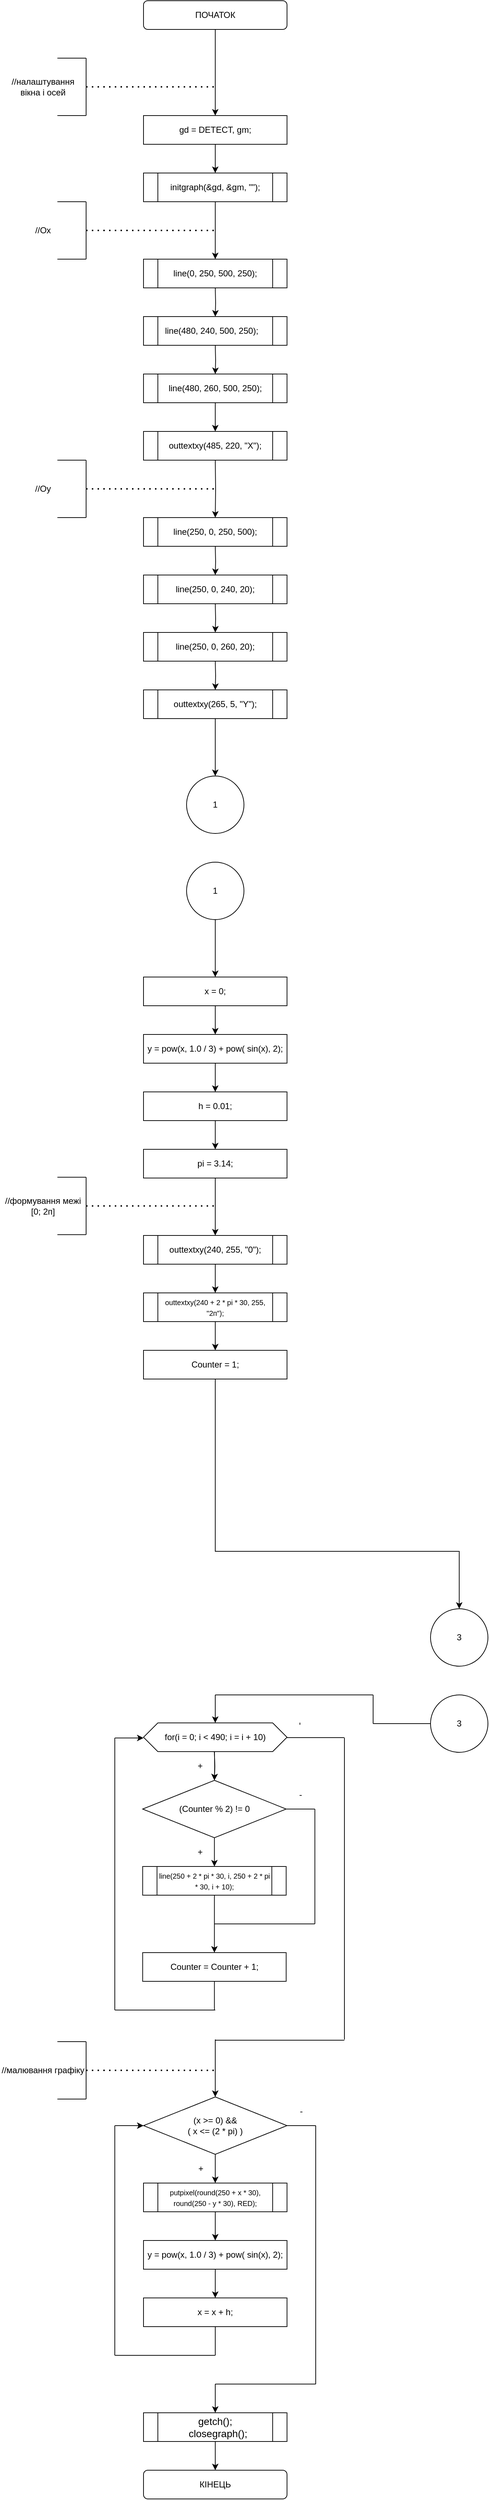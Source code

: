 <mxfile version="16.5.1" type="device"><diagram id="wjtMU99fQmnC5gO-hgIH" name="Страница 1"><mxGraphModel dx="1032" dy="662" grid="1" gridSize="10" guides="1" tooltips="1" connect="1" arrows="1" fold="1" page="1" pageScale="1" pageWidth="827" pageHeight="1169" math="0" shadow="0"><root><mxCell id="0"/><mxCell id="1" parent="0"/><mxCell id="PR0hpGyEUo8VVcrPBobJ-3" value="" style="edgeStyle=orthogonalEdgeStyle;rounded=0;orthogonalLoop=1;jettySize=auto;html=1;" edge="1" parent="1" source="kI4xZEkKVTjMJrZmhJ6V-1" target="PR0hpGyEUo8VVcrPBobJ-1"><mxGeometry relative="1" as="geometry"/></mxCell><mxCell id="kI4xZEkKVTjMJrZmhJ6V-1" value="ПОЧАТОК" style="rounded=1;whiteSpace=wrap;html=1;" parent="1" vertex="1"><mxGeometry x="320" width="200" height="40" as="geometry"/></mxCell><mxCell id="kI4xZEkKVTjMJrZmhJ6V-5" value="initgraph(&amp;amp;gd, &amp;amp;gm, &quot;&quot;);" style="shape=process;whiteSpace=wrap;html=1;backgroundOutline=1;" parent="1" vertex="1"><mxGeometry x="320" y="240" width="200" height="40" as="geometry"/></mxCell><mxCell id="kI4xZEkKVTjMJrZmhJ6V-10" value="" style="edgeStyle=orthogonalEdgeStyle;rounded=0;orthogonalLoop=1;jettySize=auto;html=1;" parent="1" source="kI4xZEkKVTjMJrZmhJ6V-5" target="kI4xZEkKVTjMJrZmhJ6V-9" edge="1"><mxGeometry relative="1" as="geometry"><mxPoint x="420" y="280" as="sourcePoint"/></mxGeometry></mxCell><mxCell id="kI4xZEkKVTjMJrZmhJ6V-9" value="&lt;div&gt;line(0, 250, 500, 250);&lt;/div&gt;" style="shape=process;whiteSpace=wrap;html=1;backgroundOutline=1;" parent="1" vertex="1"><mxGeometry x="320" y="360" width="200" height="40" as="geometry"/></mxCell><mxCell id="kI4xZEkKVTjMJrZmhJ6V-13" value="" style="edgeStyle=orthogonalEdgeStyle;rounded=0;orthogonalLoop=1;jettySize=auto;html=1;" parent="1" target="kI4xZEkKVTjMJrZmhJ6V-14" edge="1"><mxGeometry relative="1" as="geometry"><mxPoint x="420" y="400" as="sourcePoint"/></mxGeometry></mxCell><mxCell id="kI4xZEkKVTjMJrZmhJ6V-14" value="&lt;div&gt;&lt;span&gt;line(480, 240, 500, 250);&lt;/span&gt;&lt;span&gt;&amp;nbsp; &amp;nbsp;&lt;/span&gt;&lt;br&gt;&lt;/div&gt;" style="shape=process;whiteSpace=wrap;html=1;backgroundOutline=1;" parent="1" vertex="1"><mxGeometry x="320" y="440" width="200" height="40" as="geometry"/></mxCell><mxCell id="kI4xZEkKVTjMJrZmhJ6V-15" value="" style="edgeStyle=orthogonalEdgeStyle;rounded=0;orthogonalLoop=1;jettySize=auto;html=1;" parent="1" target="kI4xZEkKVTjMJrZmhJ6V-16" edge="1"><mxGeometry relative="1" as="geometry"><mxPoint x="420" y="480" as="sourcePoint"/></mxGeometry></mxCell><mxCell id="kI4xZEkKVTjMJrZmhJ6V-39" value="" style="edgeStyle=orthogonalEdgeStyle;rounded=0;orthogonalLoop=1;jettySize=auto;html=1;" parent="1" source="kI4xZEkKVTjMJrZmhJ6V-16" target="kI4xZEkKVTjMJrZmhJ6V-36" edge="1"><mxGeometry relative="1" as="geometry"/></mxCell><mxCell id="kI4xZEkKVTjMJrZmhJ6V-16" value="&lt;div&gt;line(480, 260, 500, 250);&lt;/div&gt;" style="shape=process;whiteSpace=wrap;html=1;backgroundOutline=1;" parent="1" vertex="1"><mxGeometry x="320" y="520" width="200" height="40" as="geometry"/></mxCell><mxCell id="kI4xZEkKVTjMJrZmhJ6V-17" value="" style="edgeStyle=orthogonalEdgeStyle;rounded=0;orthogonalLoop=1;jettySize=auto;html=1;" parent="1" target="kI4xZEkKVTjMJrZmhJ6V-18" edge="1"><mxGeometry relative="1" as="geometry"><mxPoint x="420" y="640" as="sourcePoint"/></mxGeometry></mxCell><mxCell id="kI4xZEkKVTjMJrZmhJ6V-18" value="&lt;div&gt;line(250, 0, 250, 500);&lt;/div&gt;" style="shape=process;whiteSpace=wrap;html=1;backgroundOutline=1;" parent="1" vertex="1"><mxGeometry x="320" y="720" width="200" height="40" as="geometry"/></mxCell><mxCell id="kI4xZEkKVTjMJrZmhJ6V-19" value="" style="edgeStyle=orthogonalEdgeStyle;rounded=0;orthogonalLoop=1;jettySize=auto;html=1;" parent="1" target="kI4xZEkKVTjMJrZmhJ6V-20" edge="1"><mxGeometry relative="1" as="geometry"><mxPoint x="420" y="760" as="sourcePoint"/></mxGeometry></mxCell><mxCell id="kI4xZEkKVTjMJrZmhJ6V-20" value="&lt;div&gt;&lt;span&gt;line(250, 0, 240, 20);&lt;/span&gt;&lt;br&gt;&lt;/div&gt;" style="shape=process;whiteSpace=wrap;html=1;backgroundOutline=1;" parent="1" vertex="1"><mxGeometry x="320" y="800" width="200" height="40" as="geometry"/></mxCell><mxCell id="kI4xZEkKVTjMJrZmhJ6V-21" value="" style="edgeStyle=orthogonalEdgeStyle;rounded=0;orthogonalLoop=1;jettySize=auto;html=1;" parent="1" target="kI4xZEkKVTjMJrZmhJ6V-22" edge="1"><mxGeometry relative="1" as="geometry"><mxPoint x="420" y="840" as="sourcePoint"/></mxGeometry></mxCell><mxCell id="kI4xZEkKVTjMJrZmhJ6V-22" value="&lt;div&gt;line(250, 0, 260, 20);&lt;/div&gt;" style="shape=process;whiteSpace=wrap;html=1;backgroundOutline=1;" parent="1" vertex="1"><mxGeometry x="320" y="880" width="200" height="40" as="geometry"/></mxCell><mxCell id="kI4xZEkKVTjMJrZmhJ6V-23" value="" style="edgeStyle=orthogonalEdgeStyle;rounded=0;orthogonalLoop=1;jettySize=auto;html=1;" parent="1" edge="1"><mxGeometry relative="1" as="geometry"><mxPoint x="420" y="920" as="sourcePoint"/><mxPoint x="420" y="960" as="targetPoint"/></mxGeometry></mxCell><mxCell id="kI4xZEkKVTjMJrZmhJ6V-26" value="" style="endArrow=none;html=1;rounded=0;" parent="1" edge="1"><mxGeometry width="50" height="50" relative="1" as="geometry"><mxPoint x="240" y="360" as="sourcePoint"/><mxPoint x="240" y="280" as="targetPoint"/></mxGeometry></mxCell><mxCell id="kI4xZEkKVTjMJrZmhJ6V-27" value="" style="endArrow=none;dashed=1;html=1;dashPattern=1 3;strokeWidth=2;rounded=0;" parent="1" edge="1"><mxGeometry width="50" height="50" relative="1" as="geometry"><mxPoint x="240" y="320" as="sourcePoint"/><mxPoint x="420" y="320" as="targetPoint"/></mxGeometry></mxCell><mxCell id="kI4xZEkKVTjMJrZmhJ6V-28" value="" style="endArrow=none;html=1;rounded=0;" parent="1" edge="1"><mxGeometry width="50" height="50" relative="1" as="geometry"><mxPoint x="200" y="280" as="sourcePoint"/><mxPoint x="240" y="280" as="targetPoint"/></mxGeometry></mxCell><mxCell id="kI4xZEkKVTjMJrZmhJ6V-29" value="" style="endArrow=none;html=1;rounded=0;" parent="1" edge="1"><mxGeometry width="50" height="50" relative="1" as="geometry"><mxPoint x="200" y="360" as="sourcePoint"/><mxPoint x="240" y="360" as="targetPoint"/></mxGeometry></mxCell><mxCell id="kI4xZEkKVTjMJrZmhJ6V-30" value="//Ох" style="text;html=1;strokeColor=none;fillColor=none;align=center;verticalAlign=middle;whiteSpace=wrap;rounded=0;" parent="1" vertex="1"><mxGeometry x="120" y="280" width="120" height="80" as="geometry"/></mxCell><mxCell id="kI4xZEkKVTjMJrZmhJ6V-31" value="" style="endArrow=none;html=1;rounded=0;" parent="1" edge="1"><mxGeometry width="50" height="50" relative="1" as="geometry"><mxPoint x="240" y="720" as="sourcePoint"/><mxPoint x="240" y="640" as="targetPoint"/></mxGeometry></mxCell><mxCell id="kI4xZEkKVTjMJrZmhJ6V-32" value="" style="endArrow=none;dashed=1;html=1;dashPattern=1 3;strokeWidth=2;rounded=0;" parent="1" edge="1"><mxGeometry width="50" height="50" relative="1" as="geometry"><mxPoint x="240" y="680" as="sourcePoint"/><mxPoint x="420" y="680" as="targetPoint"/></mxGeometry></mxCell><mxCell id="kI4xZEkKVTjMJrZmhJ6V-33" value="" style="endArrow=none;html=1;rounded=0;" parent="1" edge="1"><mxGeometry width="50" height="50" relative="1" as="geometry"><mxPoint x="200" y="640" as="sourcePoint"/><mxPoint x="240" y="640" as="targetPoint"/></mxGeometry></mxCell><mxCell id="kI4xZEkKVTjMJrZmhJ6V-34" value="" style="endArrow=none;html=1;rounded=0;" parent="1" edge="1"><mxGeometry width="50" height="50" relative="1" as="geometry"><mxPoint x="200" y="720" as="sourcePoint"/><mxPoint x="240" y="720" as="targetPoint"/></mxGeometry></mxCell><mxCell id="kI4xZEkKVTjMJrZmhJ6V-35" value="//Оу" style="text;html=1;strokeColor=none;fillColor=none;align=center;verticalAlign=middle;whiteSpace=wrap;rounded=0;" parent="1" vertex="1"><mxGeometry x="120" y="640" width="120" height="80" as="geometry"/></mxCell><mxCell id="kI4xZEkKVTjMJrZmhJ6V-36" value="outtextxy(485, 220, &quot;X&quot;);" style="shape=process;whiteSpace=wrap;html=1;backgroundOutline=1;" parent="1" vertex="1"><mxGeometry x="320" y="600" width="200" height="40" as="geometry"/></mxCell><mxCell id="kI4xZEkKVTjMJrZmhJ6V-41" value="" style="edgeStyle=orthogonalEdgeStyle;rounded=0;orthogonalLoop=1;jettySize=auto;html=1;" parent="1" source="kI4xZEkKVTjMJrZmhJ6V-37" target="kI4xZEkKVTjMJrZmhJ6V-40" edge="1"><mxGeometry relative="1" as="geometry"/></mxCell><mxCell id="kI4xZEkKVTjMJrZmhJ6V-37" value="outtextxy(265, 5, &quot;Y&quot;);" style="shape=process;whiteSpace=wrap;html=1;backgroundOutline=1;" parent="1" vertex="1"><mxGeometry x="320" y="960" width="200" height="40" as="geometry"/></mxCell><mxCell id="kI4xZEkKVTjMJrZmhJ6V-40" value="1" style="ellipse;whiteSpace=wrap;html=1;aspect=fixed;" parent="1" vertex="1"><mxGeometry x="380" y="1080" width="80" height="80" as="geometry"/></mxCell><mxCell id="PR0hpGyEUo8VVcrPBobJ-8" value="" style="edgeStyle=orthogonalEdgeStyle;rounded=0;orthogonalLoop=1;jettySize=auto;html=1;" edge="1" parent="1" source="kI4xZEkKVTjMJrZmhJ6V-42" target="kI4xZEkKVTjMJrZmhJ6V-53"><mxGeometry relative="1" as="geometry"/></mxCell><mxCell id="kI4xZEkKVTjMJrZmhJ6V-42" value="1" style="ellipse;whiteSpace=wrap;html=1;aspect=fixed;" parent="1" vertex="1"><mxGeometry x="380" y="1200" width="80" height="80" as="geometry"/></mxCell><mxCell id="kI4xZEkKVTjMJrZmhJ6V-52" value="" style="edgeStyle=orthogonalEdgeStyle;rounded=0;orthogonalLoop=1;jettySize=auto;html=1;" parent="1" source="kI4xZEkKVTjMJrZmhJ6V-49" target="kI4xZEkKVTjMJrZmhJ6V-50" edge="1"><mxGeometry relative="1" as="geometry"/></mxCell><mxCell id="kI4xZEkKVTjMJrZmhJ6V-49" value="outtextxy(240, 255, &quot;0&quot;);" style="shape=process;whiteSpace=wrap;html=1;backgroundOutline=1;" parent="1" vertex="1"><mxGeometry x="320" y="1720" width="200" height="40" as="geometry"/></mxCell><mxCell id="PR0hpGyEUo8VVcrPBobJ-16" value="" style="edgeStyle=orthogonalEdgeStyle;rounded=0;orthogonalLoop=1;jettySize=auto;html=1;" edge="1" parent="1" source="kI4xZEkKVTjMJrZmhJ6V-50" target="PR0hpGyEUo8VVcrPBobJ-15"><mxGeometry relative="1" as="geometry"/></mxCell><mxCell id="kI4xZEkKVTjMJrZmhJ6V-50" value="&lt;font style=&quot;font-size: 10px&quot;&gt;outtextxy(240 + 2 * pi * 30, 255, &quot;2п&quot;);&lt;/font&gt;" style="shape=process;whiteSpace=wrap;html=1;backgroundOutline=1;" parent="1" vertex="1"><mxGeometry x="320" y="1800" width="200" height="40" as="geometry"/></mxCell><mxCell id="YbCZGEVoJxjVu40UXo-G-9" value="" style="edgeStyle=orthogonalEdgeStyle;rounded=0;orthogonalLoop=1;jettySize=auto;html=1;" parent="1" source="kI4xZEkKVTjMJrZmhJ6V-53" target="YbCZGEVoJxjVu40UXo-G-8" edge="1"><mxGeometry relative="1" as="geometry"/></mxCell><mxCell id="kI4xZEkKVTjMJrZmhJ6V-53" value="&lt;font style=&quot;font-size: 12px&quot;&gt;x = 0;&lt;/font&gt;" style="rounded=0;whiteSpace=wrap;html=1;fontSize=10;" parent="1" vertex="1"><mxGeometry x="320" y="1360" width="200" height="40" as="geometry"/></mxCell><mxCell id="kI4xZEkKVTjMJrZmhJ6V-58" value="" style="edgeStyle=orthogonalEdgeStyle;rounded=0;orthogonalLoop=1;jettySize=auto;html=1;fontSize=12;" parent="1" target="kI4xZEkKVTjMJrZmhJ6V-57" edge="1"><mxGeometry relative="1" as="geometry"><mxPoint x="418.82" y="2439" as="sourcePoint"/></mxGeometry></mxCell><mxCell id="kI4xZEkKVTjMJrZmhJ6V-60" value="" style="edgeStyle=orthogonalEdgeStyle;rounded=0;orthogonalLoop=1;jettySize=auto;html=1;fontSize=12;" parent="1" source="kI4xZEkKVTjMJrZmhJ6V-57" target="kI4xZEkKVTjMJrZmhJ6V-59" edge="1"><mxGeometry relative="1" as="geometry"/></mxCell><mxCell id="kI4xZEkKVTjMJrZmhJ6V-57" value="(Counter % 2) != 0" style="rhombus;whiteSpace=wrap;html=1;fontSize=12;" parent="1" vertex="1"><mxGeometry x="318.82" y="2479" width="200" height="80" as="geometry"/></mxCell><mxCell id="kI4xZEkKVTjMJrZmhJ6V-66" value="" style="edgeStyle=orthogonalEdgeStyle;rounded=0;orthogonalLoop=1;jettySize=auto;html=1;fontSize=12;" parent="1" source="kI4xZEkKVTjMJrZmhJ6V-59" target="kI4xZEkKVTjMJrZmhJ6V-61" edge="1"><mxGeometry relative="1" as="geometry"/></mxCell><mxCell id="kI4xZEkKVTjMJrZmhJ6V-59" value="&lt;font style=&quot;font-size: 10px&quot;&gt;line(250 + 2 * pi * 30, i, 250 + 2 * pi * 30, i + 10);&lt;/font&gt;" style="shape=process;whiteSpace=wrap;html=1;backgroundOutline=1;" parent="1" vertex="1"><mxGeometry x="318.82" y="2599" width="200" height="40" as="geometry"/></mxCell><mxCell id="kI4xZEkKVTjMJrZmhJ6V-61" value="Counter = Counter + 1;" style="rounded=0;whiteSpace=wrap;html=1;fontSize=12;" parent="1" vertex="1"><mxGeometry x="318.82" y="2719" width="200" height="40" as="geometry"/></mxCell><mxCell id="kI4xZEkKVTjMJrZmhJ6V-64" value="-" style="text;html=1;strokeColor=none;fillColor=none;align=center;verticalAlign=middle;whiteSpace=wrap;rounded=0;fontSize=12;" parent="1" vertex="1"><mxGeometry x="520" y="2920" width="40" height="40" as="geometry"/></mxCell><mxCell id="kI4xZEkKVTjMJrZmhJ6V-67" value="" style="endArrow=none;html=1;rounded=0;fontSize=12;" parent="1" edge="1"><mxGeometry width="50" height="50" relative="1" as="geometry"><mxPoint x="418.82" y="2679" as="sourcePoint"/><mxPoint x="558.82" y="2679" as="targetPoint"/></mxGeometry></mxCell><mxCell id="kI4xZEkKVTjMJrZmhJ6V-68" value="" style="endArrow=none;html=1;rounded=0;fontSize=12;entryX=1;entryY=1;entryDx=0;entryDy=0;" parent="1" edge="1"><mxGeometry width="50" height="50" relative="1" as="geometry"><mxPoint x="558.82" y="2679" as="sourcePoint"/><mxPoint x="558.82" y="2519" as="targetPoint"/></mxGeometry></mxCell><mxCell id="kI4xZEkKVTjMJrZmhJ6V-69" value="" style="endArrow=none;html=1;rounded=0;fontSize=12;exitX=1;exitY=0.5;exitDx=0;exitDy=0;" parent="1" source="kI4xZEkKVTjMJrZmhJ6V-57" edge="1"><mxGeometry width="50" height="50" relative="1" as="geometry"><mxPoint x="588.82" y="2569" as="sourcePoint"/><mxPoint x="558.82" y="2519" as="targetPoint"/></mxGeometry></mxCell><mxCell id="kI4xZEkKVTjMJrZmhJ6V-70" value="" style="endArrow=none;html=1;rounded=0;fontSize=12;entryX=0.5;entryY=1;entryDx=0;entryDy=0;" parent="1" target="kI4xZEkKVTjMJrZmhJ6V-61" edge="1"><mxGeometry width="50" height="50" relative="1" as="geometry"><mxPoint x="418.82" y="2799" as="sourcePoint"/><mxPoint x="398.82" y="2809" as="targetPoint"/></mxGeometry></mxCell><mxCell id="kI4xZEkKVTjMJrZmhJ6V-71" value="" style="endArrow=none;html=1;rounded=0;fontSize=12;" parent="1" edge="1"><mxGeometry width="50" height="50" relative="1" as="geometry"><mxPoint x="280" y="2799" as="sourcePoint"/><mxPoint x="420" y="2799" as="targetPoint"/></mxGeometry></mxCell><mxCell id="kI4xZEkKVTjMJrZmhJ6V-72" value="" style="endArrow=none;html=1;rounded=0;fontSize=12;" parent="1" edge="1"><mxGeometry width="50" height="50" relative="1" as="geometry"><mxPoint x="280" y="2799" as="sourcePoint"/><mxPoint x="280" y="2420" as="targetPoint"/></mxGeometry></mxCell><mxCell id="kI4xZEkKVTjMJrZmhJ6V-73" value="" style="endArrow=classic;html=1;rounded=0;fontSize=12;entryX=0;entryY=0.5;entryDx=0;entryDy=0;" parent="1" edge="1"><mxGeometry width="50" height="50" relative="1" as="geometry"><mxPoint x="280" y="2420" as="sourcePoint"/><mxPoint x="320" y="2420" as="targetPoint"/></mxGeometry></mxCell><mxCell id="kI4xZEkKVTjMJrZmhJ6V-74" value="" style="endArrow=none;html=1;rounded=0;fontSize=12;exitX=0;exitY=1;exitDx=0;exitDy=0;" parent="1" edge="1"><mxGeometry width="50" height="50" relative="1" as="geometry"><mxPoint x="520" y="2419.5" as="sourcePoint"/><mxPoint x="600" y="2419.5" as="targetPoint"/></mxGeometry></mxCell><mxCell id="kI4xZEkKVTjMJrZmhJ6V-75" value="" style="endArrow=none;html=1;rounded=0;fontSize=12;" parent="1" edge="1"><mxGeometry width="50" height="50" relative="1" as="geometry"><mxPoint x="600" y="2840" as="sourcePoint"/><mxPoint x="600" y="2420" as="targetPoint"/></mxGeometry></mxCell><mxCell id="kI4xZEkKVTjMJrZmhJ6V-76" value="" style="endArrow=none;html=1;rounded=0;" parent="1" edge="1"><mxGeometry width="50" height="50" relative="1" as="geometry"><mxPoint x="240" y="1718.82" as="sourcePoint"/><mxPoint x="240" y="1638.82" as="targetPoint"/></mxGeometry></mxCell><mxCell id="kI4xZEkKVTjMJrZmhJ6V-77" value="" style="endArrow=none;dashed=1;html=1;dashPattern=1 3;strokeWidth=2;rounded=0;" parent="1" edge="1"><mxGeometry width="50" height="50" relative="1" as="geometry"><mxPoint x="240" y="1678.82" as="sourcePoint"/><mxPoint x="420" y="1678.82" as="targetPoint"/></mxGeometry></mxCell><mxCell id="kI4xZEkKVTjMJrZmhJ6V-78" value="" style="endArrow=none;html=1;rounded=0;" parent="1" edge="1"><mxGeometry width="50" height="50" relative="1" as="geometry"><mxPoint x="200" y="1638.82" as="sourcePoint"/><mxPoint x="240" y="1638.82" as="targetPoint"/></mxGeometry></mxCell><mxCell id="kI4xZEkKVTjMJrZmhJ6V-79" value="" style="endArrow=none;html=1;rounded=0;" parent="1" edge="1"><mxGeometry width="50" height="50" relative="1" as="geometry"><mxPoint x="200" y="1718.82" as="sourcePoint"/><mxPoint x="240" y="1718.82" as="targetPoint"/></mxGeometry></mxCell><mxCell id="kI4xZEkKVTjMJrZmhJ6V-80" value="//формування межі [0; 2п]" style="text;html=1;strokeColor=none;fillColor=none;align=center;verticalAlign=middle;whiteSpace=wrap;rounded=0;" parent="1" vertex="1"><mxGeometry x="120" y="1638.82" width="120" height="80" as="geometry"/></mxCell><mxCell id="kI4xZEkKVTjMJrZmhJ6V-81" value="3" style="ellipse;whiteSpace=wrap;html=1;aspect=fixed;fontSize=12;" parent="1" vertex="1"><mxGeometry x="720" y="2240" width="80" height="80" as="geometry"/></mxCell><mxCell id="kI4xZEkKVTjMJrZmhJ6V-82" value="3" style="ellipse;whiteSpace=wrap;html=1;aspect=fixed;fontSize=12;" parent="1" vertex="1"><mxGeometry x="720" y="2360" width="80" height="80" as="geometry"/></mxCell><mxCell id="kI4xZEkKVTjMJrZmhJ6V-85" value="" style="endArrow=classic;html=1;rounded=0;fontSize=12;" parent="1" edge="1"><mxGeometry width="50" height="50" relative="1" as="geometry"><mxPoint x="420" y="2840" as="sourcePoint"/><mxPoint x="420" y="2920" as="targetPoint"/></mxGeometry></mxCell><mxCell id="kI4xZEkKVTjMJrZmhJ6V-89" value="" style="edgeStyle=orthogonalEdgeStyle;rounded=0;orthogonalLoop=1;jettySize=auto;html=1;fontSize=8;" parent="1" source="kI4xZEkKVTjMJrZmhJ6V-86" target="kI4xZEkKVTjMJrZmhJ6V-88" edge="1"><mxGeometry relative="1" as="geometry"/></mxCell><mxCell id="kI4xZEkKVTjMJrZmhJ6V-86" value="(x &amp;gt;= 0) &amp;amp;&amp;amp; &lt;br&gt;( x &amp;lt;= (2 * pi) )" style="rhombus;whiteSpace=wrap;html=1;fontSize=12;" parent="1" vertex="1"><mxGeometry x="320" y="2920" width="200" height="80" as="geometry"/></mxCell><mxCell id="kI4xZEkKVTjMJrZmhJ6V-92" value="" style="edgeStyle=orthogonalEdgeStyle;rounded=0;orthogonalLoop=1;jettySize=auto;html=1;fontSize=12;" parent="1" source="kI4xZEkKVTjMJrZmhJ6V-88" target="kI4xZEkKVTjMJrZmhJ6V-90" edge="1"><mxGeometry relative="1" as="geometry"/></mxCell><mxCell id="kI4xZEkKVTjMJrZmhJ6V-88" value="&lt;font style=&quot;font-size: 10px&quot;&gt;putpixel(round(250 + x * 30), round(250 - y * 30), RED);&lt;/font&gt;" style="shape=process;whiteSpace=wrap;html=1;backgroundOutline=1;fontSize=12;" parent="1" vertex="1"><mxGeometry x="320" y="3040" width="200" height="40" as="geometry"/></mxCell><mxCell id="kI4xZEkKVTjMJrZmhJ6V-93" value="" style="edgeStyle=orthogonalEdgeStyle;rounded=0;orthogonalLoop=1;jettySize=auto;html=1;fontSize=12;" parent="1" source="kI4xZEkKVTjMJrZmhJ6V-90" target="kI4xZEkKVTjMJrZmhJ6V-91" edge="1"><mxGeometry relative="1" as="geometry"/></mxCell><mxCell id="kI4xZEkKVTjMJrZmhJ6V-90" value="&lt;font style=&quot;font-size: 12px&quot;&gt;y = pow(x, 1.0 / 3) + pow( sin(x), 2);&lt;/font&gt;" style="rounded=0;whiteSpace=wrap;html=1;fontSize=8;" parent="1" vertex="1"><mxGeometry x="320" y="3120" width="200" height="40" as="geometry"/></mxCell><mxCell id="kI4xZEkKVTjMJrZmhJ6V-91" value="&lt;font style=&quot;font-size: 12px&quot;&gt;x = x + h;&lt;/font&gt;" style="rounded=0;whiteSpace=wrap;html=1;fontSize=8;" parent="1" vertex="1"><mxGeometry x="320" y="3200" width="200" height="40" as="geometry"/></mxCell><mxCell id="kI4xZEkKVTjMJrZmhJ6V-94" value="" style="endArrow=none;html=1;rounded=0;fontSize=12;entryX=0.5;entryY=1;entryDx=0;entryDy=0;" parent="1" target="kI4xZEkKVTjMJrZmhJ6V-91" edge="1"><mxGeometry width="50" height="50" relative="1" as="geometry"><mxPoint x="420" y="3280" as="sourcePoint"/><mxPoint x="420" y="3280" as="targetPoint"/></mxGeometry></mxCell><mxCell id="kI4xZEkKVTjMJrZmhJ6V-95" value="" style="endArrow=none;html=1;rounded=0;fontSize=12;" parent="1" edge="1"><mxGeometry width="50" height="50" relative="1" as="geometry"><mxPoint x="280" y="3280" as="sourcePoint"/><mxPoint x="420" y="3280" as="targetPoint"/></mxGeometry></mxCell><mxCell id="kI4xZEkKVTjMJrZmhJ6V-96" value="" style="endArrow=none;html=1;rounded=0;fontSize=12;" parent="1" edge="1"><mxGeometry width="50" height="50" relative="1" as="geometry"><mxPoint x="280" y="3280" as="sourcePoint"/><mxPoint x="280" y="2960" as="targetPoint"/></mxGeometry></mxCell><mxCell id="kI4xZEkKVTjMJrZmhJ6V-97" value="" style="endArrow=classic;html=1;rounded=0;fontSize=12;entryX=0;entryY=0.5;entryDx=0;entryDy=0;" parent="1" target="kI4xZEkKVTjMJrZmhJ6V-86" edge="1"><mxGeometry width="50" height="50" relative="1" as="geometry"><mxPoint x="280" y="2960" as="sourcePoint"/><mxPoint x="350" y="2890" as="targetPoint"/></mxGeometry></mxCell><mxCell id="kI4xZEkKVTjMJrZmhJ6V-98" value="" style="endArrow=none;html=1;rounded=0;fontSize=12;exitX=1;exitY=0.5;exitDx=0;exitDy=0;" parent="1" source="kI4xZEkKVTjMJrZmhJ6V-86" edge="1"><mxGeometry width="50" height="50" relative="1" as="geometry"><mxPoint x="560" y="3000" as="sourcePoint"/><mxPoint x="560" y="2960" as="targetPoint"/></mxGeometry></mxCell><mxCell id="kI4xZEkKVTjMJrZmhJ6V-99" value="" style="endArrow=none;html=1;rounded=0;fontSize=12;" parent="1" edge="1"><mxGeometry width="50" height="50" relative="1" as="geometry"><mxPoint x="560" y="3320" as="sourcePoint"/><mxPoint x="560" y="2960" as="targetPoint"/></mxGeometry></mxCell><mxCell id="kI4xZEkKVTjMJrZmhJ6V-100" value="" style="endArrow=none;html=1;rounded=0;fontSize=12;" parent="1" edge="1"><mxGeometry width="50" height="50" relative="1" as="geometry"><mxPoint x="420" y="3320" as="sourcePoint"/><mxPoint x="560" y="3320" as="targetPoint"/></mxGeometry></mxCell><mxCell id="kI4xZEkKVTjMJrZmhJ6V-103" value="КІНЕЦЬ" style="rounded=1;whiteSpace=wrap;html=1;fontSize=12;" parent="1" vertex="1"><mxGeometry x="320" y="3440" width="200" height="40" as="geometry"/></mxCell><mxCell id="kI4xZEkKVTjMJrZmhJ6V-104" value="+" style="text;html=1;strokeColor=none;fillColor=none;align=center;verticalAlign=middle;whiteSpace=wrap;rounded=0;fontSize=12;" parent="1" vertex="1"><mxGeometry x="380" y="3000" width="40" height="40" as="geometry"/></mxCell><mxCell id="kI4xZEkKVTjMJrZmhJ6V-106" value="" style="endArrow=none;html=1;rounded=0;" parent="1" edge="1"><mxGeometry width="50" height="50" relative="1" as="geometry"><mxPoint x="240" y="2923" as="sourcePoint"/><mxPoint x="240" y="2843" as="targetPoint"/></mxGeometry></mxCell><mxCell id="kI4xZEkKVTjMJrZmhJ6V-107" value="" style="endArrow=none;dashed=1;html=1;dashPattern=1 3;strokeWidth=2;rounded=0;" parent="1" edge="1"><mxGeometry width="50" height="50" relative="1" as="geometry"><mxPoint x="240" y="2883" as="sourcePoint"/><mxPoint x="420" y="2883" as="targetPoint"/></mxGeometry></mxCell><mxCell id="kI4xZEkKVTjMJrZmhJ6V-108" value="" style="endArrow=none;html=1;rounded=0;" parent="1" edge="1"><mxGeometry width="50" height="50" relative="1" as="geometry"><mxPoint x="200" y="2843" as="sourcePoint"/><mxPoint x="240" y="2843" as="targetPoint"/></mxGeometry></mxCell><mxCell id="kI4xZEkKVTjMJrZmhJ6V-109" value="" style="endArrow=none;html=1;rounded=0;" parent="1" edge="1"><mxGeometry width="50" height="50" relative="1" as="geometry"><mxPoint x="200" y="2923" as="sourcePoint"/><mxPoint x="240" y="2923" as="targetPoint"/></mxGeometry></mxCell><mxCell id="kI4xZEkKVTjMJrZmhJ6V-110" value="//малювання графіку" style="text;html=1;strokeColor=none;fillColor=none;align=center;verticalAlign=middle;whiteSpace=wrap;rounded=0;" parent="1" vertex="1"><mxGeometry x="120" y="2843" width="120" height="80" as="geometry"/></mxCell><mxCell id="YbCZGEVoJxjVu40UXo-G-1" value="" style="endArrow=none;html=1;rounded=0;" parent="1" edge="1"><mxGeometry width="50" height="50" relative="1" as="geometry"><mxPoint x="240" y="160" as="sourcePoint"/><mxPoint x="240" y="80" as="targetPoint"/></mxGeometry></mxCell><mxCell id="YbCZGEVoJxjVu40UXo-G-2" value="" style="endArrow=none;dashed=1;html=1;dashPattern=1 3;strokeWidth=2;rounded=0;" parent="1" edge="1"><mxGeometry width="50" height="50" relative="1" as="geometry"><mxPoint x="240" y="120" as="sourcePoint"/><mxPoint x="420" y="120" as="targetPoint"/></mxGeometry></mxCell><mxCell id="YbCZGEVoJxjVu40UXo-G-3" value="" style="endArrow=none;html=1;rounded=0;" parent="1" edge="1"><mxGeometry width="50" height="50" relative="1" as="geometry"><mxPoint x="200" y="80" as="sourcePoint"/><mxPoint x="240" y="80" as="targetPoint"/></mxGeometry></mxCell><mxCell id="YbCZGEVoJxjVu40UXo-G-4" value="" style="endArrow=none;html=1;rounded=0;" parent="1" edge="1"><mxGeometry width="50" height="50" relative="1" as="geometry"><mxPoint x="200" y="160" as="sourcePoint"/><mxPoint x="240" y="160" as="targetPoint"/></mxGeometry></mxCell><mxCell id="YbCZGEVoJxjVu40UXo-G-5" value="//налаштування вікна і осей" style="text;html=1;strokeColor=none;fillColor=none;align=center;verticalAlign=middle;whiteSpace=wrap;rounded=0;" parent="1" vertex="1"><mxGeometry x="120" y="80" width="120" height="80" as="geometry"/></mxCell><mxCell id="PR0hpGyEUo8VVcrPBobJ-10" value="" style="edgeStyle=orthogonalEdgeStyle;rounded=0;orthogonalLoop=1;jettySize=auto;html=1;" edge="1" parent="1" source="YbCZGEVoJxjVu40UXo-G-8" target="PR0hpGyEUo8VVcrPBobJ-9"><mxGeometry relative="1" as="geometry"/></mxCell><mxCell id="YbCZGEVoJxjVu40UXo-G-8" value="y = pow(x, 1.0 / 3) + pow( sin(x), 2);" style="rounded=0;whiteSpace=wrap;html=1;" parent="1" vertex="1"><mxGeometry x="320" y="1440" width="200" height="40" as="geometry"/></mxCell><mxCell id="YbCZGEVoJxjVu40UXo-G-16" value="" style="endArrow=none;html=1;rounded=0;fontSize=12;" parent="1" edge="1"><mxGeometry width="50" height="50" relative="1" as="geometry"><mxPoint x="420" y="2841" as="sourcePoint"/><mxPoint x="600" y="2841" as="targetPoint"/></mxGeometry></mxCell><mxCell id="YbCZGEVoJxjVu40UXo-G-24" value="+" style="text;html=1;strokeColor=none;fillColor=none;align=center;verticalAlign=middle;whiteSpace=wrap;rounded=0;" parent="1" vertex="1"><mxGeometry x="378.82" y="2439" width="40" height="40" as="geometry"/></mxCell><mxCell id="YbCZGEVoJxjVu40UXo-G-25" value="+" style="text;html=1;strokeColor=none;fillColor=none;align=center;verticalAlign=middle;whiteSpace=wrap;rounded=0;" parent="1" vertex="1"><mxGeometry x="378.82" y="2559" width="40" height="40" as="geometry"/></mxCell><mxCell id="YbCZGEVoJxjVu40UXo-G-26" value="-" style="text;html=1;strokeColor=none;fillColor=none;align=center;verticalAlign=middle;whiteSpace=wrap;rounded=0;rotation=90;" parent="1" vertex="1"><mxGeometry x="518.82" y="2380" width="40" height="40" as="geometry"/></mxCell><mxCell id="YbCZGEVoJxjVu40UXo-G-27" value="-" style="text;html=1;strokeColor=none;fillColor=none;align=center;verticalAlign=middle;whiteSpace=wrap;rounded=0;" parent="1" vertex="1"><mxGeometry x="518.82" y="2479" width="40" height="40" as="geometry"/></mxCell><mxCell id="PR0hpGyEUo8VVcrPBobJ-2" value="" style="edgeStyle=orthogonalEdgeStyle;rounded=0;orthogonalLoop=1;jettySize=auto;html=1;" edge="1" parent="1" source="PR0hpGyEUo8VVcrPBobJ-1" target="kI4xZEkKVTjMJrZmhJ6V-5"><mxGeometry relative="1" as="geometry"/></mxCell><mxCell id="PR0hpGyEUo8VVcrPBobJ-1" value="gd = DETECT, gm;" style="rounded=0;whiteSpace=wrap;html=1;" vertex="1" parent="1"><mxGeometry x="320" y="160" width="200" height="40" as="geometry"/></mxCell><mxCell id="PR0hpGyEUo8VVcrPBobJ-13" value="" style="edgeStyle=orthogonalEdgeStyle;rounded=0;orthogonalLoop=1;jettySize=auto;html=1;" edge="1" parent="1" source="PR0hpGyEUo8VVcrPBobJ-9" target="PR0hpGyEUo8VVcrPBobJ-12"><mxGeometry relative="1" as="geometry"/></mxCell><mxCell id="PR0hpGyEUo8VVcrPBobJ-9" value="&lt;font style=&quot;font-size: 12px&quot;&gt;h = 0.01;&lt;/font&gt;" style="rounded=0;whiteSpace=wrap;html=1;fontSize=10;" vertex="1" parent="1"><mxGeometry x="320" y="1520" width="200" height="40" as="geometry"/></mxCell><mxCell id="PR0hpGyEUo8VVcrPBobJ-14" value="" style="edgeStyle=orthogonalEdgeStyle;rounded=0;orthogonalLoop=1;jettySize=auto;html=1;" edge="1" parent="1" source="PR0hpGyEUo8VVcrPBobJ-12" target="kI4xZEkKVTjMJrZmhJ6V-49"><mxGeometry relative="1" as="geometry"/></mxCell><mxCell id="PR0hpGyEUo8VVcrPBobJ-12" value="&lt;font style=&quot;font-size: 12px&quot;&gt;pi = 3.14;&lt;/font&gt;" style="rounded=0;whiteSpace=wrap;html=1;fontSize=10;" vertex="1" parent="1"><mxGeometry x="320" y="1600" width="200" height="40" as="geometry"/></mxCell><mxCell id="PR0hpGyEUo8VVcrPBobJ-17" value="" style="edgeStyle=orthogonalEdgeStyle;rounded=0;orthogonalLoop=1;jettySize=auto;html=1;" edge="1" parent="1" source="PR0hpGyEUo8VVcrPBobJ-15" target="kI4xZEkKVTjMJrZmhJ6V-81"><mxGeometry relative="1" as="geometry"><Array as="points"><mxPoint x="420" y="2160"/><mxPoint x="760" y="2160"/></Array></mxGeometry></mxCell><mxCell id="PR0hpGyEUo8VVcrPBobJ-15" value="&lt;font style=&quot;font-size: 12px&quot;&gt;Counter = 1;&lt;/font&gt;" style="rounded=0;whiteSpace=wrap;html=1;fontSize=10;" vertex="1" parent="1"><mxGeometry x="320" y="1880" width="200" height="40" as="geometry"/></mxCell><mxCell id="PR0hpGyEUo8VVcrPBobJ-18" value="for(i = 0; i &amp;lt; 490; i = i + 10)" style="shape=hexagon;perimeter=hexagonPerimeter2;whiteSpace=wrap;html=1;fixedSize=1;" vertex="1" parent="1"><mxGeometry x="320" y="2399" width="200" height="40" as="geometry"/></mxCell><mxCell id="PR0hpGyEUo8VVcrPBobJ-21" value="" style="edgeStyle=orthogonalEdgeStyle;rounded=0;orthogonalLoop=1;jettySize=auto;html=1;fontSize=12;" edge="1" parent="1"><mxGeometry relative="1" as="geometry"><mxPoint x="418.82" y="2439" as="sourcePoint"/><mxPoint x="418.82" y="2479" as="targetPoint"/></mxGeometry></mxCell><mxCell id="PR0hpGyEUo8VVcrPBobJ-24" value="" style="edgeStyle=orthogonalEdgeStyle;rounded=0;orthogonalLoop=1;jettySize=auto;html=1;fontSize=14;" edge="1" parent="1" source="PR0hpGyEUo8VVcrPBobJ-22" target="kI4xZEkKVTjMJrZmhJ6V-103"><mxGeometry relative="1" as="geometry"/></mxCell><mxCell id="PR0hpGyEUo8VVcrPBobJ-22" value="&lt;div style=&quot;font-size: 14px&quot;&gt;&lt;font style=&quot;font-size: 14px&quot;&gt;getch();&lt;/font&gt;&lt;/div&gt;&lt;div style=&quot;font-size: 14px&quot;&gt;&lt;font style=&quot;font-size: 14px&quot;&gt;&amp;nbsp;&amp;nbsp;&lt;span&gt;closegraph();&lt;/span&gt;&lt;/font&gt;&lt;/div&gt;" style="shape=process;whiteSpace=wrap;html=1;backgroundOutline=1;fontSize=12;" vertex="1" parent="1"><mxGeometry x="320" y="3360" width="200" height="40" as="geometry"/></mxCell><mxCell id="PR0hpGyEUo8VVcrPBobJ-23" value="" style="endArrow=classic;html=1;rounded=0;fontSize=10;entryX=0.5;entryY=0;entryDx=0;entryDy=0;" edge="1" parent="1" target="PR0hpGyEUo8VVcrPBobJ-22"><mxGeometry width="50" height="50" relative="1" as="geometry"><mxPoint x="420" y="3320" as="sourcePoint"/><mxPoint x="350" y="3310" as="targetPoint"/></mxGeometry></mxCell><mxCell id="PR0hpGyEUo8VVcrPBobJ-25" value="" style="endArrow=none;html=1;rounded=0;fontSize=14;entryX=0;entryY=0.5;entryDx=0;entryDy=0;" edge="1" parent="1" target="kI4xZEkKVTjMJrZmhJ6V-82"><mxGeometry width="50" height="50" relative="1" as="geometry"><mxPoint x="640" y="2400" as="sourcePoint"/><mxPoint x="700" y="2380" as="targetPoint"/></mxGeometry></mxCell><mxCell id="PR0hpGyEUo8VVcrPBobJ-26" value="" style="endArrow=none;html=1;rounded=0;fontSize=14;" edge="1" parent="1"><mxGeometry width="50" height="50" relative="1" as="geometry"><mxPoint x="420" y="2360" as="sourcePoint"/><mxPoint x="640" y="2360" as="targetPoint"/></mxGeometry></mxCell><mxCell id="PR0hpGyEUo8VVcrPBobJ-27" value="" style="endArrow=classic;html=1;rounded=0;fontSize=14;entryX=0.5;entryY=0;entryDx=0;entryDy=0;" edge="1" parent="1" target="PR0hpGyEUo8VVcrPBobJ-18"><mxGeometry width="50" height="50" relative="1" as="geometry"><mxPoint x="420" y="2360" as="sourcePoint"/><mxPoint x="380" y="2330" as="targetPoint"/></mxGeometry></mxCell><mxCell id="PR0hpGyEUo8VVcrPBobJ-28" value="" style="endArrow=none;html=1;rounded=0;fontSize=14;" edge="1" parent="1"><mxGeometry width="50" height="50" relative="1" as="geometry"><mxPoint x="640" y="2400" as="sourcePoint"/><mxPoint x="640" y="2360" as="targetPoint"/></mxGeometry></mxCell></root></mxGraphModel></diagram></mxfile>